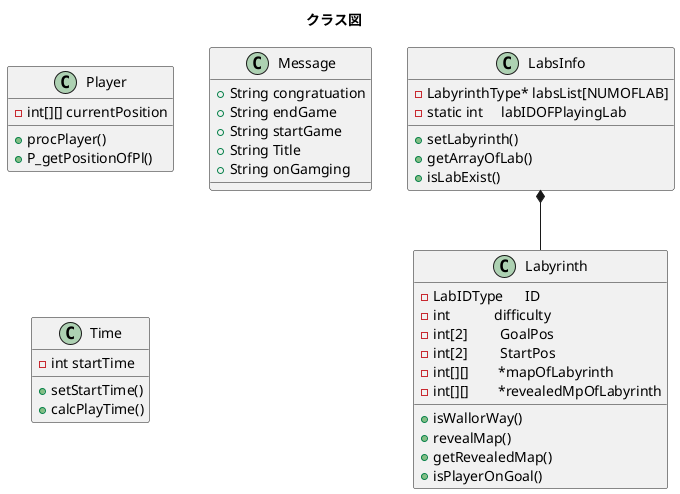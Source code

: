 @startuml
title クラス図

class Player {
    -int[][] currentPosition
    +procPlayer()
    +P_getPositionOfPl()
}
class Labyrinth {
    -LabIDType      ID
    -int            difficulty
    -int[2]         GoalPos
    -int[2]         StartPos
    -int[][]        *mapOfLabyrinth
    -int[][]        *revealedMpOfLabyrinth
    
    +isWallorWay()
    +revealMap()
    +getRevealedMap()
    +isPlayerOnGoal()
}
class LabsInfo {
    -LabyrinthType* labsList[NUMOFLAB]
    -static int     labIDOFPlayingLab
    +setLabyrinth()
    +getArrayOfLab()
    +isLabExist()
}

class Message {
    +String congratuation
    +String endGame
    +String startGame
    +String Title
    +String onGamging
}
class Time {
    -int startTime
    +setStartTime()
    +calcPlayTime()
}

LabsInfo *-- Labyrinth  


@enduml

